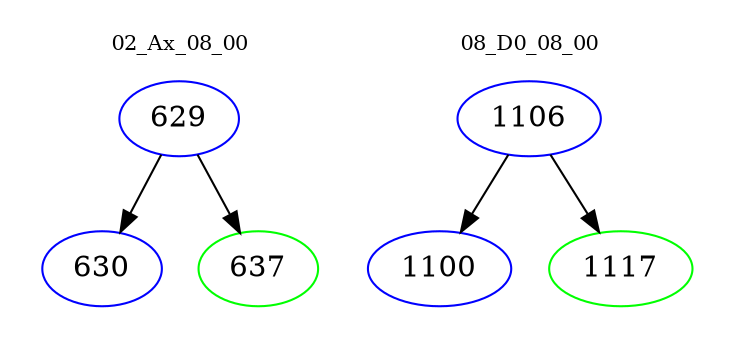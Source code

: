 digraph{
subgraph cluster_0 {
color = white
label = "02_Ax_08_00";
fontsize=10;
T0_629 [label="629", color="blue"]
T0_629 -> T0_630 [color="black"]
T0_630 [label="630", color="blue"]
T0_629 -> T0_637 [color="black"]
T0_637 [label="637", color="green"]
}
subgraph cluster_1 {
color = white
label = "08_D0_08_00";
fontsize=10;
T1_1106 [label="1106", color="blue"]
T1_1106 -> T1_1100 [color="black"]
T1_1100 [label="1100", color="blue"]
T1_1106 -> T1_1117 [color="black"]
T1_1117 [label="1117", color="green"]
}
}
